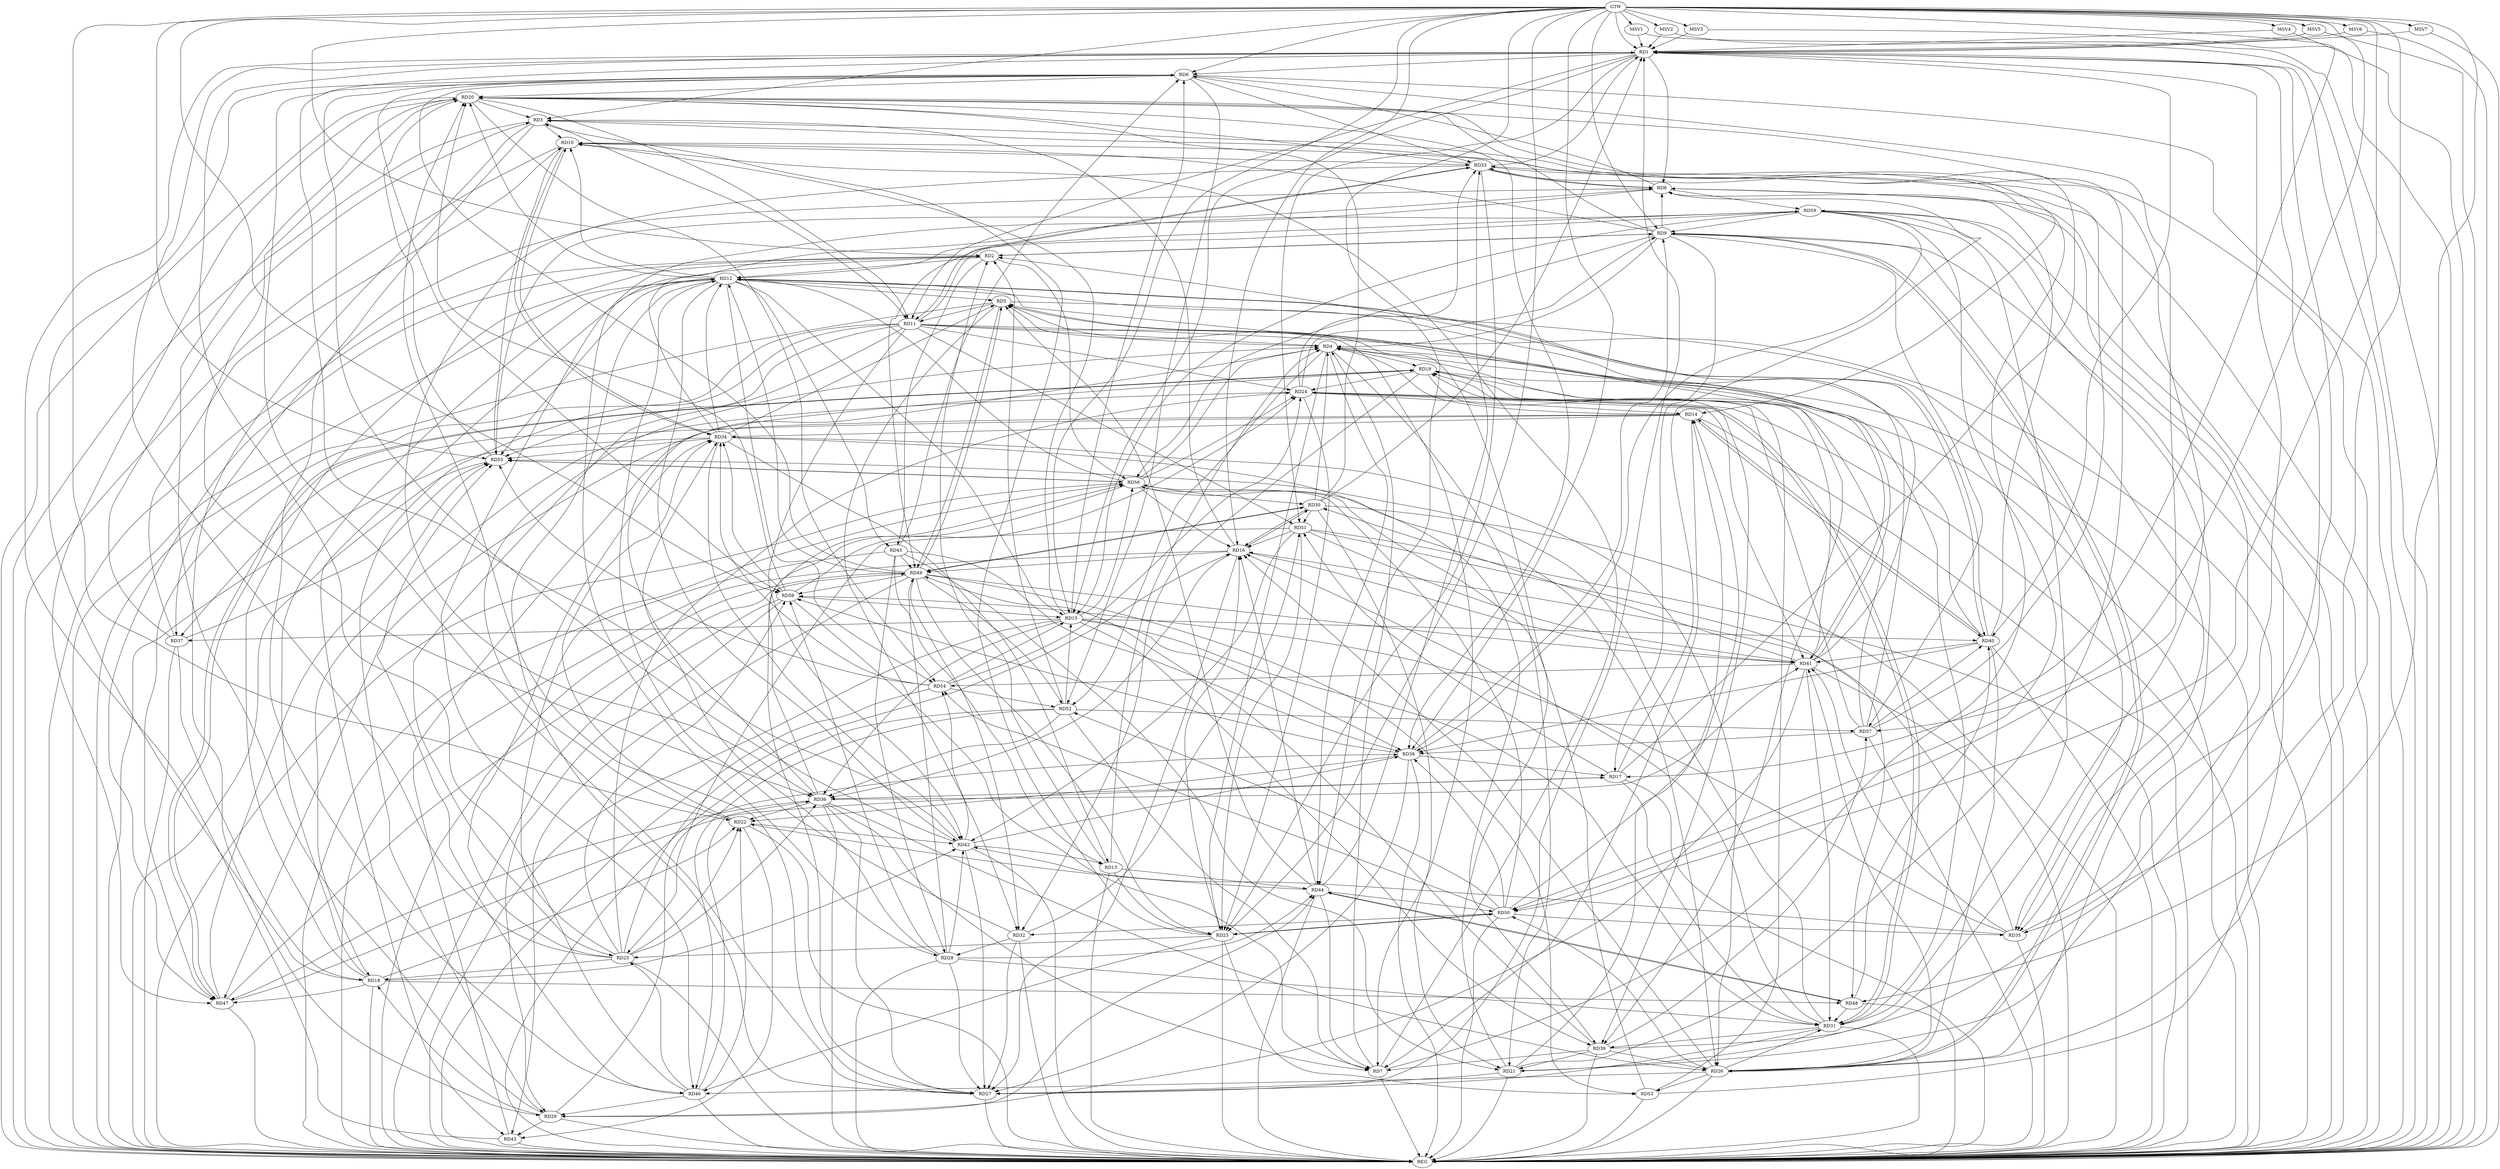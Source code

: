 strict digraph G {
  RD1 [ label="RD1" ];
  RD2 [ label="RD2" ];
  RD3 [ label="RD3" ];
  RD4 [ label="RD4" ];
  RD5 [ label="RD5" ];
  RD6 [ label="RD6" ];
  RD7 [ label="RD7" ];
  RD8 [ label="RD8" ];
  RD9 [ label="RD9" ];
  RD10 [ label="RD10" ];
  RD11 [ label="RD11" ];
  RD12 [ label="RD12" ];
  RD13 [ label="RD13" ];
  RD14 [ label="RD14" ];
  RD15 [ label="RD15" ];
  RD16 [ label="RD16" ];
  RD17 [ label="RD17" ];
  RD18 [ label="RD18" ];
  RD19 [ label="RD19" ];
  RD20 [ label="RD20" ];
  RD21 [ label="RD21" ];
  RD22 [ label="RD22" ];
  RD23 [ label="RD23" ];
  RD24 [ label="RD24" ];
  RD25 [ label="RD25" ];
  RD26 [ label="RD26" ];
  RD27 [ label="RD27" ];
  RD28 [ label="RD28" ];
  RD29 [ label="RD29" ];
  RD30 [ label="RD30" ];
  RD31 [ label="RD31" ];
  RD32 [ label="RD32" ];
  RD33 [ label="RD33" ];
  RD34 [ label="RD34" ];
  RD35 [ label="RD35" ];
  RD36 [ label="RD36" ];
  RD37 [ label="RD37" ];
  RD38 [ label="RD38" ];
  RD39 [ label="RD39" ];
  RD40 [ label="RD40" ];
  RD41 [ label="RD41" ];
  RD42 [ label="RD42" ];
  RD43 [ label="RD43" ];
  RD44 [ label="RD44" ];
  RD45 [ label="RD45" ];
  RD46 [ label="RD46" ];
  RD47 [ label="RD47" ];
  RD48 [ label="RD48" ];
  RD49 [ label="RD49" ];
  RD50 [ label="RD50" ];
  RD51 [ label="RD51" ];
  RD52 [ label="RD52" ];
  RD53 [ label="RD53" ];
  RD54 [ label="RD54" ];
  RD55 [ label="RD55" ];
  RD56 [ label="RD56" ];
  RD57 [ label="RD57" ];
  RD58 [ label="RD58" ];
  RD59 [ label="RD59" ];
  GTW [ label="GTW" ];
  REG [ label="REG" ];
  MSV1 [ label="MSV1" ];
  MSV2 [ label="MSV2" ];
  MSV3 [ label="MSV3" ];
  MSV4 [ label="MSV4" ];
  MSV5 [ label="MSV5" ];
  MSV6 [ label="MSV6" ];
  MSV7 [ label="MSV7" ];
  RD1 -> RD6;
  RD1 -> RD8;
  RD1 -> RD11;
  RD1 -> RD15;
  RD21 -> RD1;
  RD25 -> RD1;
  RD27 -> RD1;
  RD30 -> RD1;
  RD33 -> RD1;
  RD35 -> RD1;
  RD39 -> RD1;
  RD1 -> RD40;
  RD42 -> RD1;
  RD43 -> RD1;
  RD46 -> RD1;
  RD1 -> RD51;
  RD2 -> RD9;
  RD9 -> RD2;
  RD2 -> RD12;
  RD13 -> RD2;
  RD18 -> RD2;
  RD2 -> RD28;
  RD2 -> RD45;
  RD2 -> RD47;
  RD52 -> RD2;
  RD2 -> RD56;
  RD57 -> RD2;
  RD7 -> RD3;
  RD3 -> RD10;
  RD3 -> RD11;
  RD16 -> RD3;
  RD20 -> RD3;
  RD21 -> RD3;
  RD23 -> RD3;
  RD3 -> RD29;
  RD37 -> RD3;
  RD3 -> RD46;
  RD4 -> RD5;
  RD7 -> RD4;
  RD9 -> RD4;
  RD11 -> RD4;
  RD13 -> RD4;
  RD14 -> RD4;
  RD4 -> RD19;
  RD4 -> RD21;
  RD22 -> RD4;
  RD4 -> RD23;
  RD30 -> RD4;
  RD4 -> RD31;
  RD36 -> RD4;
  RD4 -> RD44;
  RD4 -> RD52;
  RD56 -> RD4;
  RD57 -> RD4;
  RD5 -> RD11;
  RD12 -> RD5;
  RD21 -> RD5;
  RD5 -> RD32;
  RD34 -> RD5;
  RD5 -> RD35;
  RD5 -> RD41;
  RD41 -> RD5;
  RD44 -> RD5;
  RD5 -> RD49;
  RD49 -> RD5;
  RD8 -> RD6;
  RD15 -> RD6;
  RD18 -> RD6;
  RD6 -> RD20;
  RD27 -> RD6;
  RD6 -> RD33;
  RD42 -> RD6;
  RD45 -> RD6;
  RD49 -> RD6;
  RD6 -> RD50;
  RD6 -> RD52;
  RD6 -> RD58;
  RD7 -> RD10;
  RD11 -> RD7;
  RD14 -> RD7;
  RD36 -> RD7;
  RD39 -> RD7;
  RD44 -> RD7;
  RD52 -> RD7;
  RD58 -> RD7;
  RD9 -> RD8;
  RD17 -> RD8;
  RD8 -> RD33;
  RD33 -> RD8;
  RD8 -> RD37;
  RD40 -> RD8;
  RD8 -> RD46;
  RD53 -> RD8;
  RD55 -> RD8;
  RD8 -> RD59;
  RD9 -> RD10;
  RD9 -> RD17;
  RD9 -> RD20;
  RD24 -> RD9;
  RD9 -> RD26;
  RD26 -> RD9;
  RD9 -> RD35;
  RD38 -> RD9;
  RD9 -> RD56;
  RD9 -> RD57;
  RD59 -> RD9;
  RD12 -> RD10;
  RD15 -> RD10;
  RD17 -> RD10;
  RD10 -> RD33;
  RD10 -> RD34;
  RD34 -> RD10;
  RD37 -> RD10;
  RD10 -> RD55;
  RD20 -> RD11;
  RD11 -> RD24;
  RD11 -> RD25;
  RD11 -> RD29;
  RD11 -> RD33;
  RD33 -> RD11;
  RD11 -> RD42;
  RD11 -> RD47;
  RD11 -> RD51;
  RD11 -> RD55;
  RD12 -> RD15;
  RD18 -> RD12;
  RD12 -> RD20;
  RD12 -> RD27;
  RD32 -> RD12;
  RD34 -> RD12;
  RD12 -> RD39;
  RD12 -> RD40;
  RD40 -> RD12;
  RD41 -> RD12;
  RD12 -> RD42;
  RD12 -> RD43;
  RD12 -> RD45;
  RD49 -> RD12;
  RD12 -> RD54;
  RD12 -> RD55;
  RD56 -> RD12;
  RD12 -> RD59;
  RD13 -> RD23;
  RD34 -> RD13;
  RD42 -> RD13;
  RD13 -> RD44;
  RD45 -> RD13;
  RD21 -> RD14;
  RD24 -> RD14;
  RD33 -> RD14;
  RD14 -> RD34;
  RD14 -> RD37;
  RD14 -> RD40;
  RD40 -> RD14;
  RD14 -> RD47;
  RD50 -> RD14;
  RD15 -> RD31;
  RD15 -> RD36;
  RD15 -> RD37;
  RD15 -> RD38;
  RD15 -> RD39;
  RD15 -> RD40;
  RD52 -> RD15;
  RD54 -> RD15;
  RD15 -> RD56;
  RD58 -> RD15;
  RD59 -> RD15;
  RD23 -> RD16;
  RD25 -> RD16;
  RD26 -> RD16;
  RD16 -> RD27;
  RD16 -> RD30;
  RD30 -> RD16;
  RD31 -> RD16;
  RD35 -> RD16;
  RD16 -> RD36;
  RD16 -> RD41;
  RD44 -> RD16;
  RD16 -> RD49;
  RD51 -> RD16;
  RD56 -> RD16;
  RD17 -> RD31;
  RD17 -> RD36;
  RD38 -> RD17;
  RD47 -> RD17;
  RD17 -> RD51;
  RD18 -> RD22;
  RD24 -> RD18;
  RD25 -> RD18;
  RD29 -> RD18;
  RD37 -> RD18;
  RD18 -> RD42;
  RD18 -> RD47;
  RD18 -> RD48;
  RD19 -> RD24;
  RD19 -> RD32;
  RD19 -> RD39;
  RD40 -> RD19;
  RD41 -> RD19;
  RD43 -> RD19;
  RD19 -> RD47;
  RD47 -> RD19;
  RD53 -> RD19;
  RD57 -> RD19;
  RD20 -> RD21;
  RD26 -> RD20;
  RD27 -> RD20;
  RD29 -> RD20;
  RD30 -> RD20;
  RD33 -> RD20;
  RD20 -> RD36;
  RD20 -> RD38;
  RD20 -> RD47;
  RD20 -> RD54;
  RD55 -> RD20;
  RD58 -> RD20;
  RD21 -> RD27;
  RD30 -> RD21;
  RD39 -> RD21;
  RD45 -> RD21;
  RD25 -> RD22;
  RD22 -> RD34;
  RD36 -> RD22;
  RD38 -> RD22;
  RD22 -> RD42;
  RD22 -> RD43;
  RD44 -> RD22;
  RD46 -> RD22;
  RD24 -> RD23;
  RD23 -> RD25;
  RD33 -> RD23;
  RD23 -> RD46;
  RD49 -> RD23;
  RD23 -> RD50;
  RD50 -> RD23;
  RD51 -> RD23;
  RD23 -> RD53;
  RD25 -> RD24;
  RD24 -> RD31;
  RD31 -> RD24;
  RD24 -> RD33;
  RD24 -> RD41;
  RD54 -> RD24;
  RD56 -> RD24;
  RD58 -> RD24;
  RD25 -> RD34;
  RD25 -> RD36;
  RD46 -> RD25;
  RD51 -> RD25;
  RD25 -> RD56;
  RD25 -> RD58;
  RD26 -> RD31;
  RD34 -> RD26;
  RD36 -> RD26;
  RD39 -> RD26;
  RD40 -> RD26;
  RD26 -> RD41;
  RD26 -> RD46;
  RD26 -> RD50;
  RD26 -> RD53;
  RD56 -> RD26;
  RD26 -> RD59;
  RD28 -> RD27;
  RD31 -> RD27;
  RD32 -> RD27;
  RD36 -> RD27;
  RD38 -> RD27;
  RD42 -> RD27;
  RD56 -> RD27;
  RD28 -> RD31;
  RD32 -> RD28;
  RD28 -> RD34;
  RD28 -> RD42;
  RD28 -> RD44;
  RD45 -> RD28;
  RD28 -> RD49;
  RD28 -> RD58;
  RD29 -> RD38;
  RD41 -> RD29;
  RD29 -> RD43;
  RD29 -> RD44;
  RD46 -> RD29;
  RD58 -> RD29;
  RD41 -> RD30;
  RD30 -> RD49;
  RD49 -> RD30;
  RD30 -> RD51;
  RD56 -> RD30;
  RD31 -> RD39;
  RD41 -> RD31;
  RD48 -> RD31;
  RD31 -> RD55;
  RD59 -> RD31;
  RD49 -> RD32;
  RD50 -> RD32;
  RD32 -> RD51;
  RD33 -> RD36;
  RD44 -> RD33;
  RD57 -> RD33;
  RD34 -> RD39;
  RD34 -> RD42;
  RD54 -> RD34;
  RD34 -> RD55;
  RD58 -> RD34;
  RD34 -> RD59;
  RD35 -> RD41;
  RD35 -> RD42;
  RD50 -> RD35;
  RD35 -> RD58;
  RD59 -> RD35;
  RD36 -> RD41;
  RD46 -> RD36;
  RD36 -> RD47;
  RD52 -> RD36;
  RD36 -> RD56;
  RD37 -> RD55;
  RD40 -> RD38;
  RD42 -> RD38;
  RD45 -> RD38;
  RD50 -> RD38;
  RD57 -> RD38;
  RD38 -> RD58;
  RD59 -> RD38;
  RD39 -> RD49;
  RD39 -> RD57;
  RD40 -> RD41;
  RD48 -> RD40;
  RD57 -> RD40;
  RD49 -> RD41;
  RD51 -> RD41;
  RD41 -> RD54;
  RD51 -> RD42;
  RD42 -> RD54;
  RD49 -> RD43;
  RD44 -> RD48;
  RD48 -> RD44;
  RD44 -> RD50;
  RD45 -> RD49;
  RD52 -> RD46;
  RD46 -> RD55;
  RD47 -> RD49;
  RD47 -> RD55;
  RD51 -> RD48;
  RD49 -> RD52;
  RD49 -> RD53;
  RD49 -> RD58;
  RD59 -> RD49;
  RD50 -> RD52;
  RD50 -> RD54;
  RD50 -> RD56;
  RD59 -> RD50;
  RD54 -> RD52;
  RD52 -> RD57;
  RD53 -> RD56;
  RD54 -> RD55;
  RD55 -> RD56;
  RD56 -> RD55;
  GTW -> RD1;
  GTW -> RD55;
  GTW -> RD2;
  GTW -> RD23;
  GTW -> RD22;
  GTW -> RD3;
  GTW -> RD15;
  GTW -> RD50;
  GTW -> RD17;
  GTW -> RD16;
  GTW -> RD35;
  GTW -> RD38;
  GTW -> RD58;
  GTW -> RD57;
  GTW -> RD48;
  GTW -> RD6;
  GTW -> RD44;
  GTW -> RD9;
  RD1 -> REG;
  RD2 -> REG;
  RD3 -> REG;
  RD4 -> REG;
  RD5 -> REG;
  RD6 -> REG;
  RD7 -> REG;
  RD8 -> REG;
  RD9 -> REG;
  RD10 -> REG;
  RD11 -> REG;
  RD12 -> REG;
  RD13 -> REG;
  RD14 -> REG;
  RD15 -> REG;
  RD16 -> REG;
  RD17 -> REG;
  RD18 -> REG;
  RD19 -> REG;
  RD20 -> REG;
  RD21 -> REG;
  RD22 -> REG;
  RD23 -> REG;
  RD24 -> REG;
  RD25 -> REG;
  RD26 -> REG;
  RD27 -> REG;
  RD28 -> REG;
  RD29 -> REG;
  RD30 -> REG;
  RD31 -> REG;
  RD32 -> REG;
  RD33 -> REG;
  RD34 -> REG;
  RD35 -> REG;
  RD36 -> REG;
  RD37 -> REG;
  RD38 -> REG;
  RD39 -> REG;
  RD40 -> REG;
  RD41 -> REG;
  RD42 -> REG;
  RD43 -> REG;
  RD44 -> REG;
  RD45 -> REG;
  RD46 -> REG;
  RD47 -> REG;
  RD48 -> REG;
  RD49 -> REG;
  RD50 -> REG;
  RD51 -> REG;
  RD52 -> REG;
  RD53 -> REG;
  RD54 -> REG;
  RD55 -> REG;
  RD56 -> REG;
  RD57 -> REG;
  RD58 -> REG;
  RD59 -> REG;
  MSV1 -> RD1;
  MSV2 -> RD1;
  MSV3 -> RD1;
  MSV4 -> RD1;
  MSV5 -> RD1;
  GTW -> MSV1;
  MSV1 -> REG;
  GTW -> MSV2;
  MSV2 -> REG;
  GTW -> MSV3;
  MSV3 -> REG;
  GTW -> MSV4;
  MSV4 -> REG;
  GTW -> MSV5;
  MSV5 -> REG;
  MSV6 -> RD1;
  GTW -> MSV6;
  MSV6 -> REG;
  MSV7 -> RD1;
  GTW -> MSV7;
  MSV7 -> REG;
}
